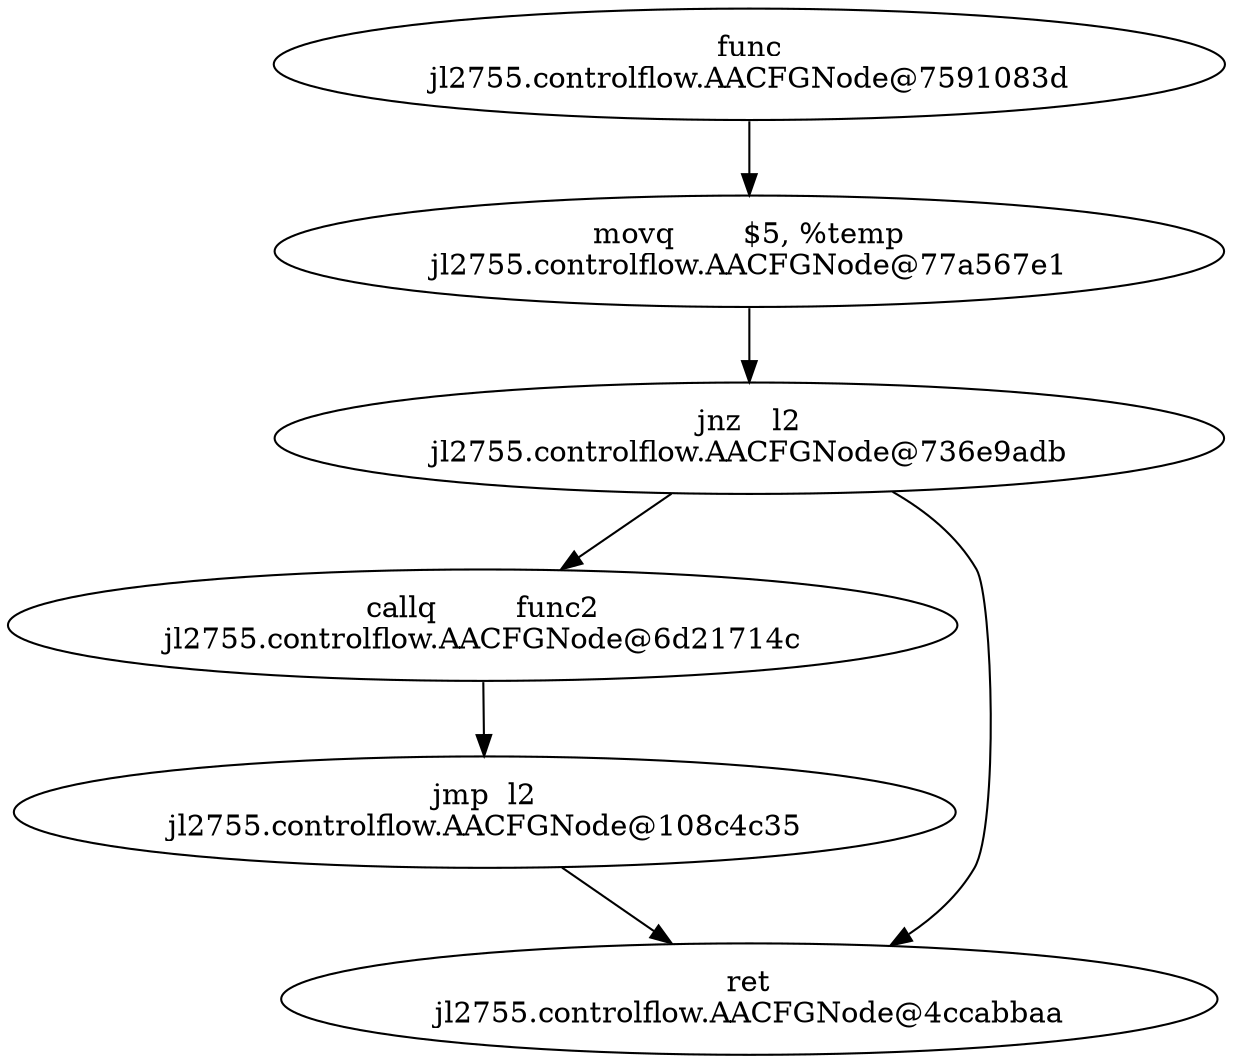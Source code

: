 digraph {
{	rankdir=LR
	node[shape=box]
}	"func
jl2755.controlflow.AACFGNode@7591083d" -> {"movq	$5, %temp
jl2755.controlflow.AACFGNode@77a567e1"}
	"movq	$5, %temp
jl2755.controlflow.AACFGNode@77a567e1" -> {"jnz	l2
jl2755.controlflow.AACFGNode@736e9adb"}
	"jnz	l2
jl2755.controlflow.AACFGNode@736e9adb" -> {"callq	func2
jl2755.controlflow.AACFGNode@6d21714c", "ret
jl2755.controlflow.AACFGNode@4ccabbaa"}
	"callq	func2
jl2755.controlflow.AACFGNode@6d21714c" -> {"jmp	l2
jl2755.controlflow.AACFGNode@108c4c35"}
	"jmp	l2
jl2755.controlflow.AACFGNode@108c4c35" -> {"ret
jl2755.controlflow.AACFGNode@4ccabbaa"}
	"ret
jl2755.controlflow.AACFGNode@4ccabbaa" -> {}
}